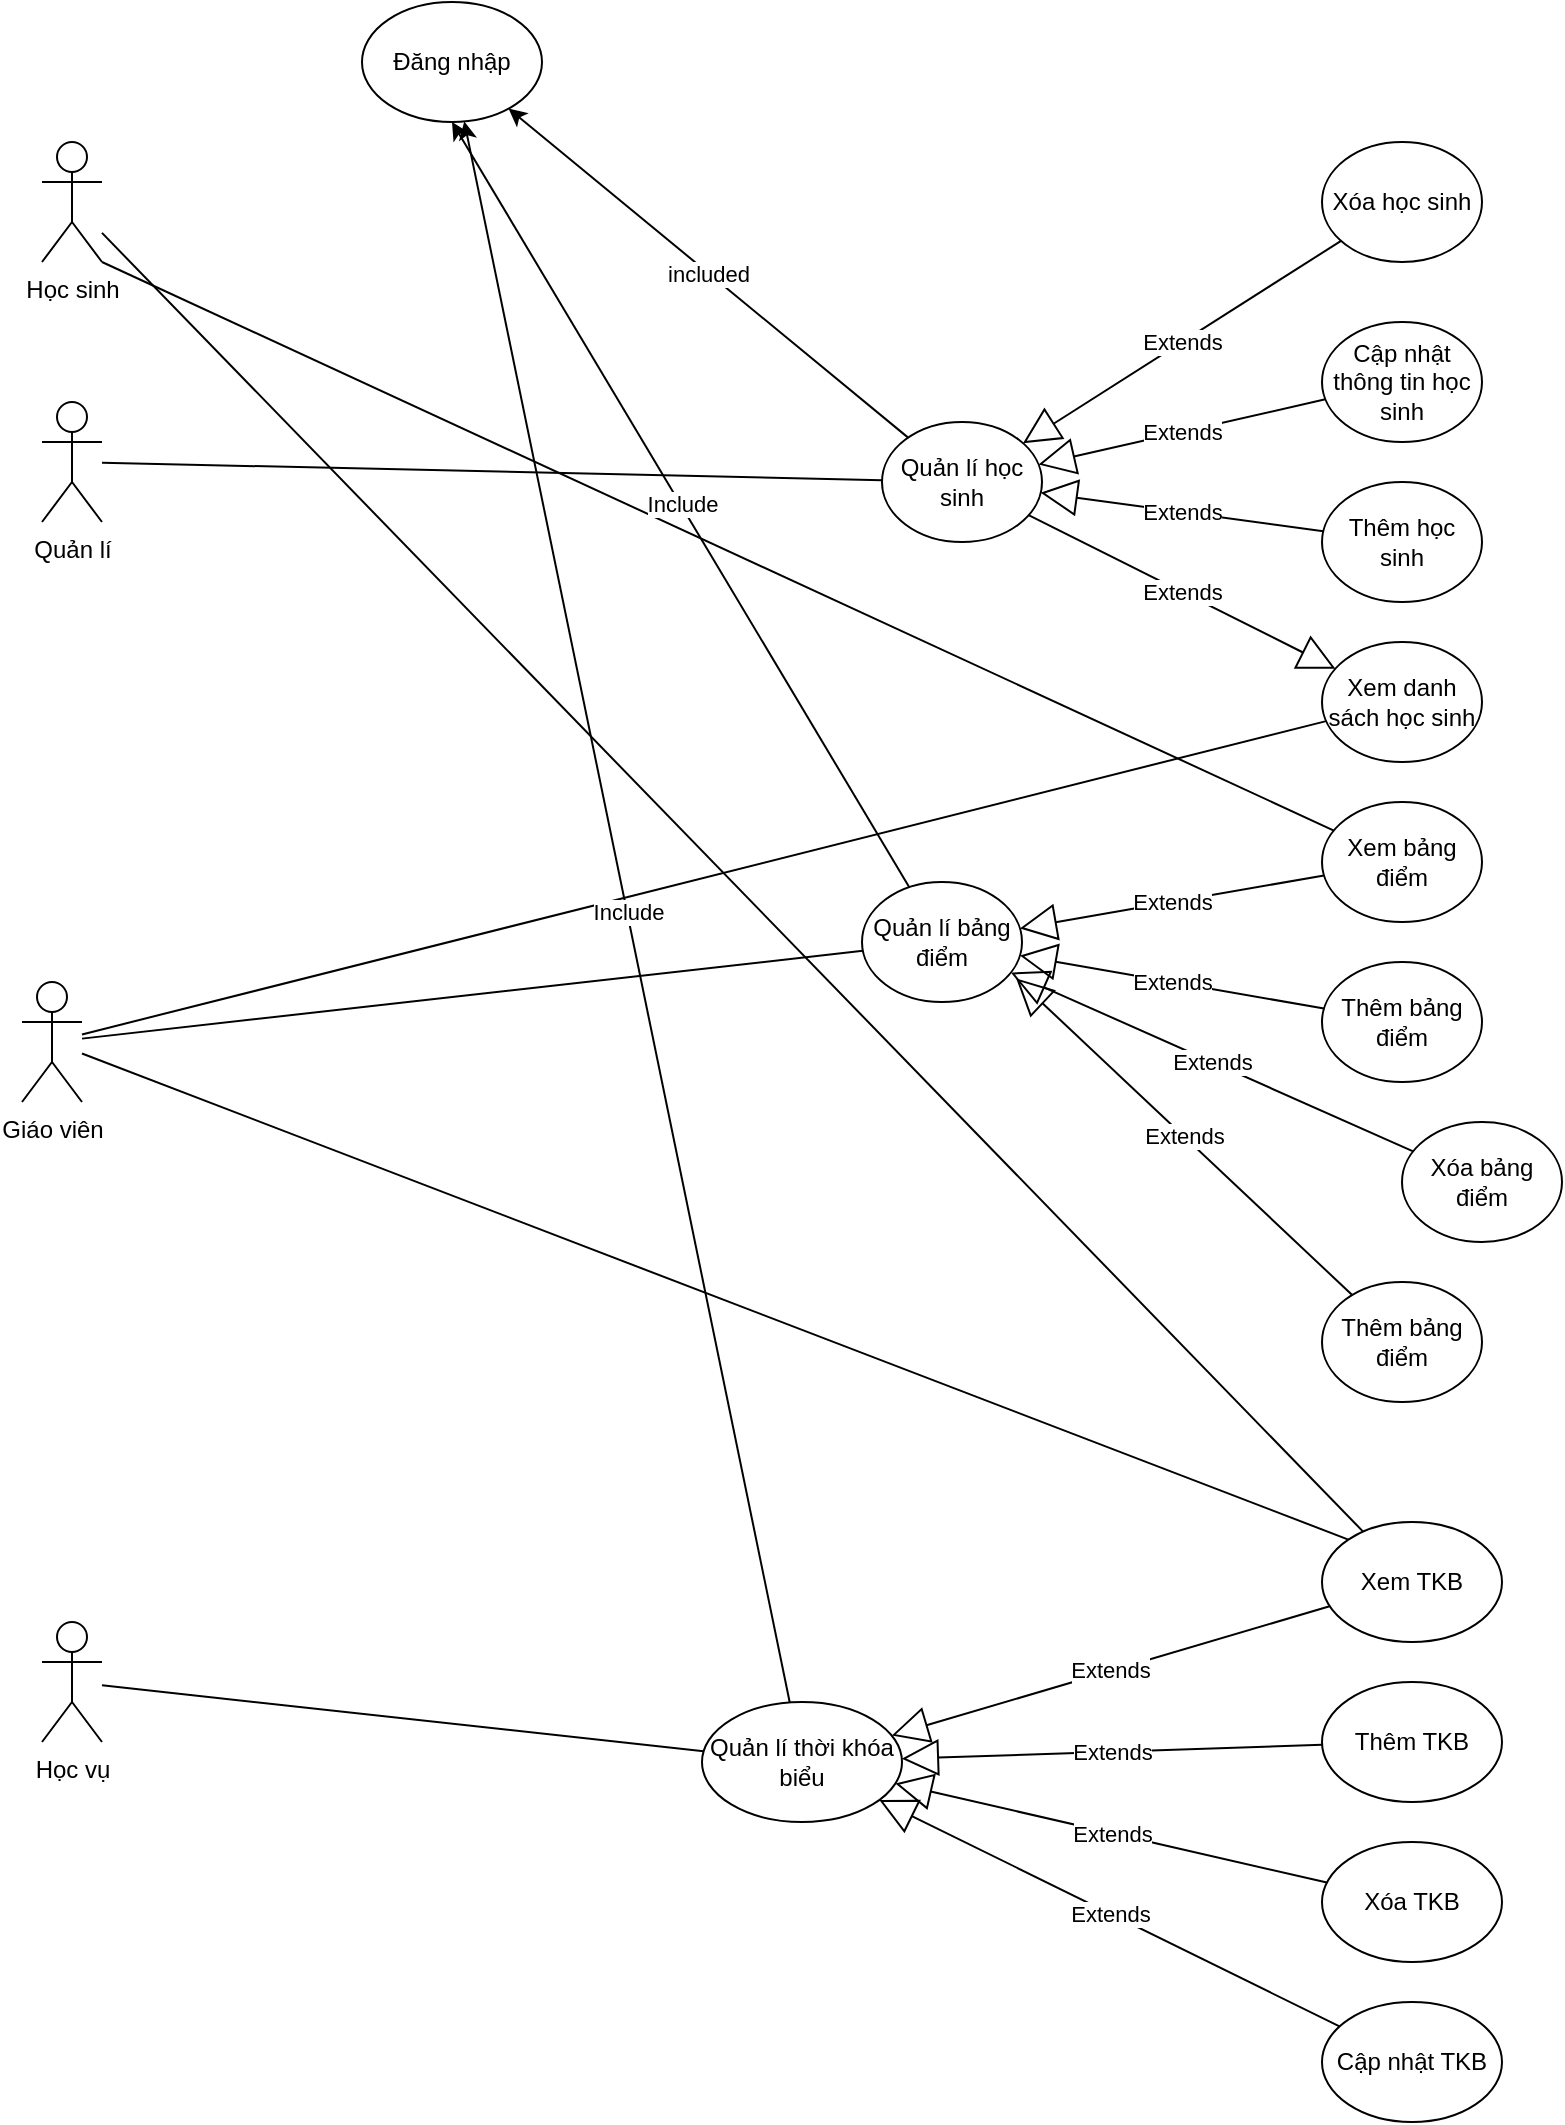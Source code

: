 <mxfile version="14.6.1" type="github">
  <diagram id="MkLclGq1608xSu-3IDkm" name="Page-1">
    <mxGraphModel dx="865" dy="457" grid="1" gridSize="10" guides="1" tooltips="1" connect="1" arrows="1" fold="1" page="1" pageScale="1" pageWidth="827" pageHeight="1169" math="0" shadow="0">
      <root>
        <mxCell id="0" />
        <mxCell id="1" parent="0" />
        <mxCell id="9M-_TBpKkdHtvxca3-3O-2" value="Học sinh" style="shape=umlActor;verticalLabelPosition=bottom;verticalAlign=top;html=1;outlineConnect=0;" vertex="1" parent="1">
          <mxGeometry x="40" y="70" width="30" height="60" as="geometry" />
        </mxCell>
        <mxCell id="9M-_TBpKkdHtvxca3-3O-3" value="Giáo viên" style="shape=umlActor;verticalLabelPosition=bottom;verticalAlign=top;html=1;outlineConnect=0;" vertex="1" parent="1">
          <mxGeometry x="30" y="490" width="30" height="60" as="geometry" />
        </mxCell>
        <mxCell id="9M-_TBpKkdHtvxca3-3O-4" value="Học vụ" style="shape=umlActor;verticalLabelPosition=bottom;verticalAlign=top;html=1;outlineConnect=0;" vertex="1" parent="1">
          <mxGeometry x="40" y="810" width="30" height="60" as="geometry" />
        </mxCell>
        <mxCell id="9M-_TBpKkdHtvxca3-3O-8" value="Đăng nhập" style="ellipse;whiteSpace=wrap;html=1;" vertex="1" parent="1">
          <mxGeometry x="200" width="90" height="60" as="geometry" />
        </mxCell>
        <mxCell id="9M-_TBpKkdHtvxca3-3O-9" value="d" style="endArrow=classic;html=1;" edge="1" parent="1" source="9M-_TBpKkdHtvxca3-3O-17" target="9M-_TBpKkdHtvxca3-3O-8">
          <mxGeometry relative="1" as="geometry">
            <mxPoint x="315" y="200" as="sourcePoint" />
            <mxPoint x="220" y="180" as="targetPoint" />
          </mxGeometry>
        </mxCell>
        <mxCell id="9M-_TBpKkdHtvxca3-3O-10" value="included" style="edgeLabel;resizable=0;html=1;align=center;verticalAlign=middle;" connectable="0" vertex="1" parent="9M-_TBpKkdHtvxca3-3O-9">
          <mxGeometry relative="1" as="geometry" />
        </mxCell>
        <mxCell id="9M-_TBpKkdHtvxca3-3O-12" value="Quản lí" style="shape=umlActor;verticalLabelPosition=bottom;verticalAlign=top;html=1;outlineConnect=0;" vertex="1" parent="1">
          <mxGeometry x="40" y="200" width="30" height="60" as="geometry" />
        </mxCell>
        <mxCell id="9M-_TBpKkdHtvxca3-3O-13" value="" style="endArrow=none;html=1;" edge="1" parent="1" source="9M-_TBpKkdHtvxca3-3O-17" target="9M-_TBpKkdHtvxca3-3O-12">
          <mxGeometry width="50" height="50" relative="1" as="geometry">
            <mxPoint x="354.666" y="245.162" as="sourcePoint" />
            <mxPoint x="550" y="250" as="targetPoint" />
          </mxGeometry>
        </mxCell>
        <mxCell id="9M-_TBpKkdHtvxca3-3O-14" value="Thêm học sinh" style="ellipse;whiteSpace=wrap;html=1;" vertex="1" parent="1">
          <mxGeometry x="680" y="240" width="80" height="60" as="geometry" />
        </mxCell>
        <mxCell id="9M-_TBpKkdHtvxca3-3O-16" value="Cập nhật thông tin học sinh" style="ellipse;whiteSpace=wrap;html=1;" vertex="1" parent="1">
          <mxGeometry x="680" y="160" width="80" height="60" as="geometry" />
        </mxCell>
        <mxCell id="9M-_TBpKkdHtvxca3-3O-17" value="Quản lí học sinh" style="ellipse;whiteSpace=wrap;html=1;" vertex="1" parent="1">
          <mxGeometry x="460" y="210" width="80" height="60" as="geometry" />
        </mxCell>
        <mxCell id="9M-_TBpKkdHtvxca3-3O-18" value="Xóa học sinh" style="ellipse;whiteSpace=wrap;html=1;" vertex="1" parent="1">
          <mxGeometry x="680" y="70" width="80" height="60" as="geometry" />
        </mxCell>
        <mxCell id="9M-_TBpKkdHtvxca3-3O-21" value="Extends" style="endArrow=block;endSize=16;endFill=0;html=1;" edge="1" parent="1" source="9M-_TBpKkdHtvxca3-3O-16" target="9M-_TBpKkdHtvxca3-3O-17">
          <mxGeometry width="160" relative="1" as="geometry">
            <mxPoint x="110" y="230" as="sourcePoint" />
            <mxPoint x="339.458" y="271.651" as="targetPoint" />
          </mxGeometry>
        </mxCell>
        <mxCell id="9M-_TBpKkdHtvxca3-3O-22" value="Extends" style="endArrow=block;endSize=16;endFill=0;html=1;" edge="1" parent="1" source="9M-_TBpKkdHtvxca3-3O-14" target="9M-_TBpKkdHtvxca3-3O-17">
          <mxGeometry width="160" relative="1" as="geometry">
            <mxPoint x="110" y="260" as="sourcePoint" />
            <mxPoint x="309.595" y="279.633" as="targetPoint" />
          </mxGeometry>
        </mxCell>
        <mxCell id="9M-_TBpKkdHtvxca3-3O-23" value="Extends" style="endArrow=block;endSize=16;endFill=0;html=1;" edge="1" parent="1" source="9M-_TBpKkdHtvxca3-3O-18" target="9M-_TBpKkdHtvxca3-3O-17">
          <mxGeometry width="160" relative="1" as="geometry">
            <mxPoint x="110" y="190" as="sourcePoint" />
            <mxPoint x="349.381" y="260.443" as="targetPoint" />
          </mxGeometry>
        </mxCell>
        <mxCell id="9M-_TBpKkdHtvxca3-3O-28" value="Xem danh sách học sinh" style="ellipse;whiteSpace=wrap;html=1;" vertex="1" parent="1">
          <mxGeometry x="680" y="320" width="80" height="60" as="geometry" />
        </mxCell>
        <mxCell id="9M-_TBpKkdHtvxca3-3O-30" value="Extends" style="endArrow=block;endSize=16;endFill=0;html=1;" edge="1" parent="1" source="9M-_TBpKkdHtvxca3-3O-17" target="9M-_TBpKkdHtvxca3-3O-28">
          <mxGeometry width="160" relative="1" as="geometry">
            <mxPoint x="150" y="320" as="sourcePoint" />
            <mxPoint x="310" y="320" as="targetPoint" />
          </mxGeometry>
        </mxCell>
        <mxCell id="9M-_TBpKkdHtvxca3-3O-31" value="" style="endArrow=none;html=1;" edge="1" parent="1" source="9M-_TBpKkdHtvxca3-3O-3" target="9M-_TBpKkdHtvxca3-3O-28">
          <mxGeometry width="50" height="50" relative="1" as="geometry">
            <mxPoint x="190" y="370" as="sourcePoint" />
            <mxPoint x="240" y="320" as="targetPoint" />
          </mxGeometry>
        </mxCell>
        <mxCell id="9M-_TBpKkdHtvxca3-3O-32" value="Xem TKB" style="ellipse;whiteSpace=wrap;html=1;" vertex="1" parent="1">
          <mxGeometry x="680" y="760" width="90" height="60" as="geometry" />
        </mxCell>
        <mxCell id="9M-_TBpKkdHtvxca3-3O-33" value="Quản lí thời khóa biểu" style="ellipse;whiteSpace=wrap;html=1;" vertex="1" parent="1">
          <mxGeometry x="370" y="850" width="100" height="60" as="geometry" />
        </mxCell>
        <mxCell id="9M-_TBpKkdHtvxca3-3O-34" value="Thêm TKB" style="ellipse;whiteSpace=wrap;html=1;" vertex="1" parent="1">
          <mxGeometry x="680" y="840" width="90" height="60" as="geometry" />
        </mxCell>
        <mxCell id="9M-_TBpKkdHtvxca3-3O-35" value="Xóa TKB" style="ellipse;whiteSpace=wrap;html=1;" vertex="1" parent="1">
          <mxGeometry x="680" y="920" width="90" height="60" as="geometry" />
        </mxCell>
        <mxCell id="9M-_TBpKkdHtvxca3-3O-36" value="Cập nhật TKB" style="ellipse;whiteSpace=wrap;html=1;" vertex="1" parent="1">
          <mxGeometry x="680" y="1000" width="90" height="60" as="geometry" />
        </mxCell>
        <mxCell id="9M-_TBpKkdHtvxca3-3O-37" value="" style="endArrow=none;html=1;" edge="1" parent="1" source="9M-_TBpKkdHtvxca3-3O-4" target="9M-_TBpKkdHtvxca3-3O-33">
          <mxGeometry width="50" height="50" relative="1" as="geometry">
            <mxPoint x="170" y="450" as="sourcePoint" />
            <mxPoint x="220" y="400" as="targetPoint" />
          </mxGeometry>
        </mxCell>
        <mxCell id="9M-_TBpKkdHtvxca3-3O-38" value="Extends" style="endArrow=block;endSize=16;endFill=0;html=1;" edge="1" parent="1" source="9M-_TBpKkdHtvxca3-3O-34" target="9M-_TBpKkdHtvxca3-3O-33">
          <mxGeometry width="160" relative="1" as="geometry">
            <mxPoint x="220" y="380" as="sourcePoint" />
            <mxPoint x="380" y="380" as="targetPoint" />
          </mxGeometry>
        </mxCell>
        <mxCell id="9M-_TBpKkdHtvxca3-3O-39" value="Extends" style="endArrow=block;endSize=16;endFill=0;html=1;" edge="1" parent="1" source="9M-_TBpKkdHtvxca3-3O-35" target="9M-_TBpKkdHtvxca3-3O-33">
          <mxGeometry width="160" relative="1" as="geometry">
            <mxPoint x="160" y="390" as="sourcePoint" />
            <mxPoint x="320" y="390" as="targetPoint" />
          </mxGeometry>
        </mxCell>
        <mxCell id="9M-_TBpKkdHtvxca3-3O-40" value="Extends" style="endArrow=block;endSize=16;endFill=0;html=1;" edge="1" parent="1" source="9M-_TBpKkdHtvxca3-3O-36" target="9M-_TBpKkdHtvxca3-3O-33">
          <mxGeometry width="160" relative="1" as="geometry">
            <mxPoint x="230" y="580" as="sourcePoint" />
            <mxPoint x="350" y="410" as="targetPoint" />
          </mxGeometry>
        </mxCell>
        <mxCell id="9M-_TBpKkdHtvxca3-3O-41" value="Extends" style="endArrow=block;endSize=16;endFill=0;html=1;" edge="1" parent="1" source="9M-_TBpKkdHtvxca3-3O-32" target="9M-_TBpKkdHtvxca3-3O-33">
          <mxGeometry width="160" relative="1" as="geometry">
            <mxPoint x="290" y="370" as="sourcePoint" />
            <mxPoint x="450" y="370" as="targetPoint" />
          </mxGeometry>
        </mxCell>
        <mxCell id="9M-_TBpKkdHtvxca3-3O-43" value="" style="endArrow=none;html=1;" edge="1" parent="1" source="9M-_TBpKkdHtvxca3-3O-2" target="9M-_TBpKkdHtvxca3-3O-32">
          <mxGeometry width="50" height="50" relative="1" as="geometry">
            <mxPoint x="250" y="220" as="sourcePoint" />
            <mxPoint x="300" y="170" as="targetPoint" />
          </mxGeometry>
        </mxCell>
        <mxCell id="9M-_TBpKkdHtvxca3-3O-46" value="Xóa bảng điểm" style="ellipse;whiteSpace=wrap;html=1;" vertex="1" parent="1">
          <mxGeometry x="720" y="560" width="80" height="60" as="geometry" />
        </mxCell>
        <mxCell id="9M-_TBpKkdHtvxca3-3O-48" value="Xem bảng điểm" style="ellipse;whiteSpace=wrap;html=1;" vertex="1" parent="1">
          <mxGeometry x="680" y="400" width="80" height="60" as="geometry" />
        </mxCell>
        <mxCell id="9M-_TBpKkdHtvxca3-3O-49" value="Quản lí bảng điểm" style="ellipse;whiteSpace=wrap;html=1;" vertex="1" parent="1">
          <mxGeometry x="450" y="440" width="80" height="60" as="geometry" />
        </mxCell>
        <mxCell id="9M-_TBpKkdHtvxca3-3O-50" value="" style="endArrow=none;html=1;entryX=0;entryY=0;entryDx=0;entryDy=0;" edge="1" parent="1" source="9M-_TBpKkdHtvxca3-3O-3" target="9M-_TBpKkdHtvxca3-3O-32">
          <mxGeometry width="50" height="50" relative="1" as="geometry">
            <mxPoint x="70" y="346.126" as="sourcePoint" />
            <mxPoint x="404.97" y="485.518" as="targetPoint" />
          </mxGeometry>
        </mxCell>
        <mxCell id="9M-_TBpKkdHtvxca3-3O-51" value="Thêm bảng điểm" style="ellipse;whiteSpace=wrap;html=1;" vertex="1" parent="1">
          <mxGeometry x="680" y="640" width="80" height="60" as="geometry" />
        </mxCell>
        <mxCell id="9M-_TBpKkdHtvxca3-3O-54" value="" style="endArrow=none;html=1;" edge="1" parent="1" source="9M-_TBpKkdHtvxca3-3O-49" target="9M-_TBpKkdHtvxca3-3O-3">
          <mxGeometry width="50" height="50" relative="1" as="geometry">
            <mxPoint x="400" y="560" as="sourcePoint" />
            <mxPoint x="450" y="510" as="targetPoint" />
          </mxGeometry>
        </mxCell>
        <mxCell id="9M-_TBpKkdHtvxca3-3O-55" value="Thêm bảng điểm" style="ellipse;whiteSpace=wrap;html=1;" vertex="1" parent="1">
          <mxGeometry x="680" y="480" width="80" height="60" as="geometry" />
        </mxCell>
        <mxCell id="9M-_TBpKkdHtvxca3-3O-56" value="Extends" style="endArrow=block;endSize=16;endFill=0;html=1;" edge="1" parent="1" source="9M-_TBpKkdHtvxca3-3O-48" target="9M-_TBpKkdHtvxca3-3O-49">
          <mxGeometry width="160" relative="1" as="geometry">
            <mxPoint x="50" y="490" as="sourcePoint" />
            <mxPoint x="210" y="490" as="targetPoint" />
          </mxGeometry>
        </mxCell>
        <mxCell id="9M-_TBpKkdHtvxca3-3O-58" value="Extends" style="endArrow=block;endSize=16;endFill=0;html=1;" edge="1" parent="1" source="9M-_TBpKkdHtvxca3-3O-46" target="9M-_TBpKkdHtvxca3-3O-49">
          <mxGeometry width="160" relative="1" as="geometry">
            <mxPoint x="340" y="540" as="sourcePoint" />
            <mxPoint x="500" y="540" as="targetPoint" />
          </mxGeometry>
        </mxCell>
        <mxCell id="9M-_TBpKkdHtvxca3-3O-59" value="Extends" style="endArrow=block;endSize=16;endFill=0;html=1;entryX=0.963;entryY=0.803;entryDx=0;entryDy=0;entryPerimeter=0;" edge="1" parent="1" source="9M-_TBpKkdHtvxca3-3O-51" target="9M-_TBpKkdHtvxca3-3O-49">
          <mxGeometry width="160" relative="1" as="geometry">
            <mxPoint x="340" y="540" as="sourcePoint" />
            <mxPoint x="500" y="540" as="targetPoint" />
          </mxGeometry>
        </mxCell>
        <mxCell id="9M-_TBpKkdHtvxca3-3O-60" value="Extends" style="endArrow=block;endSize=16;endFill=0;html=1;" edge="1" parent="1" source="9M-_TBpKkdHtvxca3-3O-55" target="9M-_TBpKkdHtvxca3-3O-49">
          <mxGeometry width="160" relative="1" as="geometry">
            <mxPoint x="340" y="540" as="sourcePoint" />
            <mxPoint x="500" y="540" as="targetPoint" />
          </mxGeometry>
        </mxCell>
        <mxCell id="9M-_TBpKkdHtvxca3-3O-61" value="" style="endArrow=none;html=1;entryX=1;entryY=1;entryDx=0;entryDy=0;entryPerimeter=0;" edge="1" parent="1" source="9M-_TBpKkdHtvxca3-3O-48" target="9M-_TBpKkdHtvxca3-3O-2">
          <mxGeometry width="50" height="50" relative="1" as="geometry">
            <mxPoint x="160" y="320" as="sourcePoint" />
            <mxPoint x="210" y="270" as="targetPoint" />
          </mxGeometry>
        </mxCell>
        <mxCell id="9M-_TBpKkdHtvxca3-3O-62" value="" style="endArrow=classic;html=1;entryX=0.5;entryY=1;entryDx=0;entryDy=0;" edge="1" parent="1" source="9M-_TBpKkdHtvxca3-3O-49" target="9M-_TBpKkdHtvxca3-3O-8">
          <mxGeometry relative="1" as="geometry">
            <mxPoint x="110" y="350" as="sourcePoint" />
            <mxPoint x="210" y="350" as="targetPoint" />
          </mxGeometry>
        </mxCell>
        <mxCell id="9M-_TBpKkdHtvxca3-3O-63" value="Include" style="edgeLabel;resizable=0;html=1;align=center;verticalAlign=middle;" connectable="0" vertex="1" parent="9M-_TBpKkdHtvxca3-3O-62">
          <mxGeometry relative="1" as="geometry" />
        </mxCell>
        <mxCell id="9M-_TBpKkdHtvxca3-3O-64" value="" style="endArrow=classic;html=1;" edge="1" parent="1" source="9M-_TBpKkdHtvxca3-3O-33" target="9M-_TBpKkdHtvxca3-3O-8">
          <mxGeometry relative="1" as="geometry">
            <mxPoint x="110" y="320" as="sourcePoint" />
            <mxPoint x="210" y="320" as="targetPoint" />
          </mxGeometry>
        </mxCell>
        <mxCell id="9M-_TBpKkdHtvxca3-3O-65" value="Include" style="edgeLabel;resizable=0;html=1;align=center;verticalAlign=middle;" connectable="0" vertex="1" parent="9M-_TBpKkdHtvxca3-3O-64">
          <mxGeometry relative="1" as="geometry" />
        </mxCell>
      </root>
    </mxGraphModel>
  </diagram>
</mxfile>
